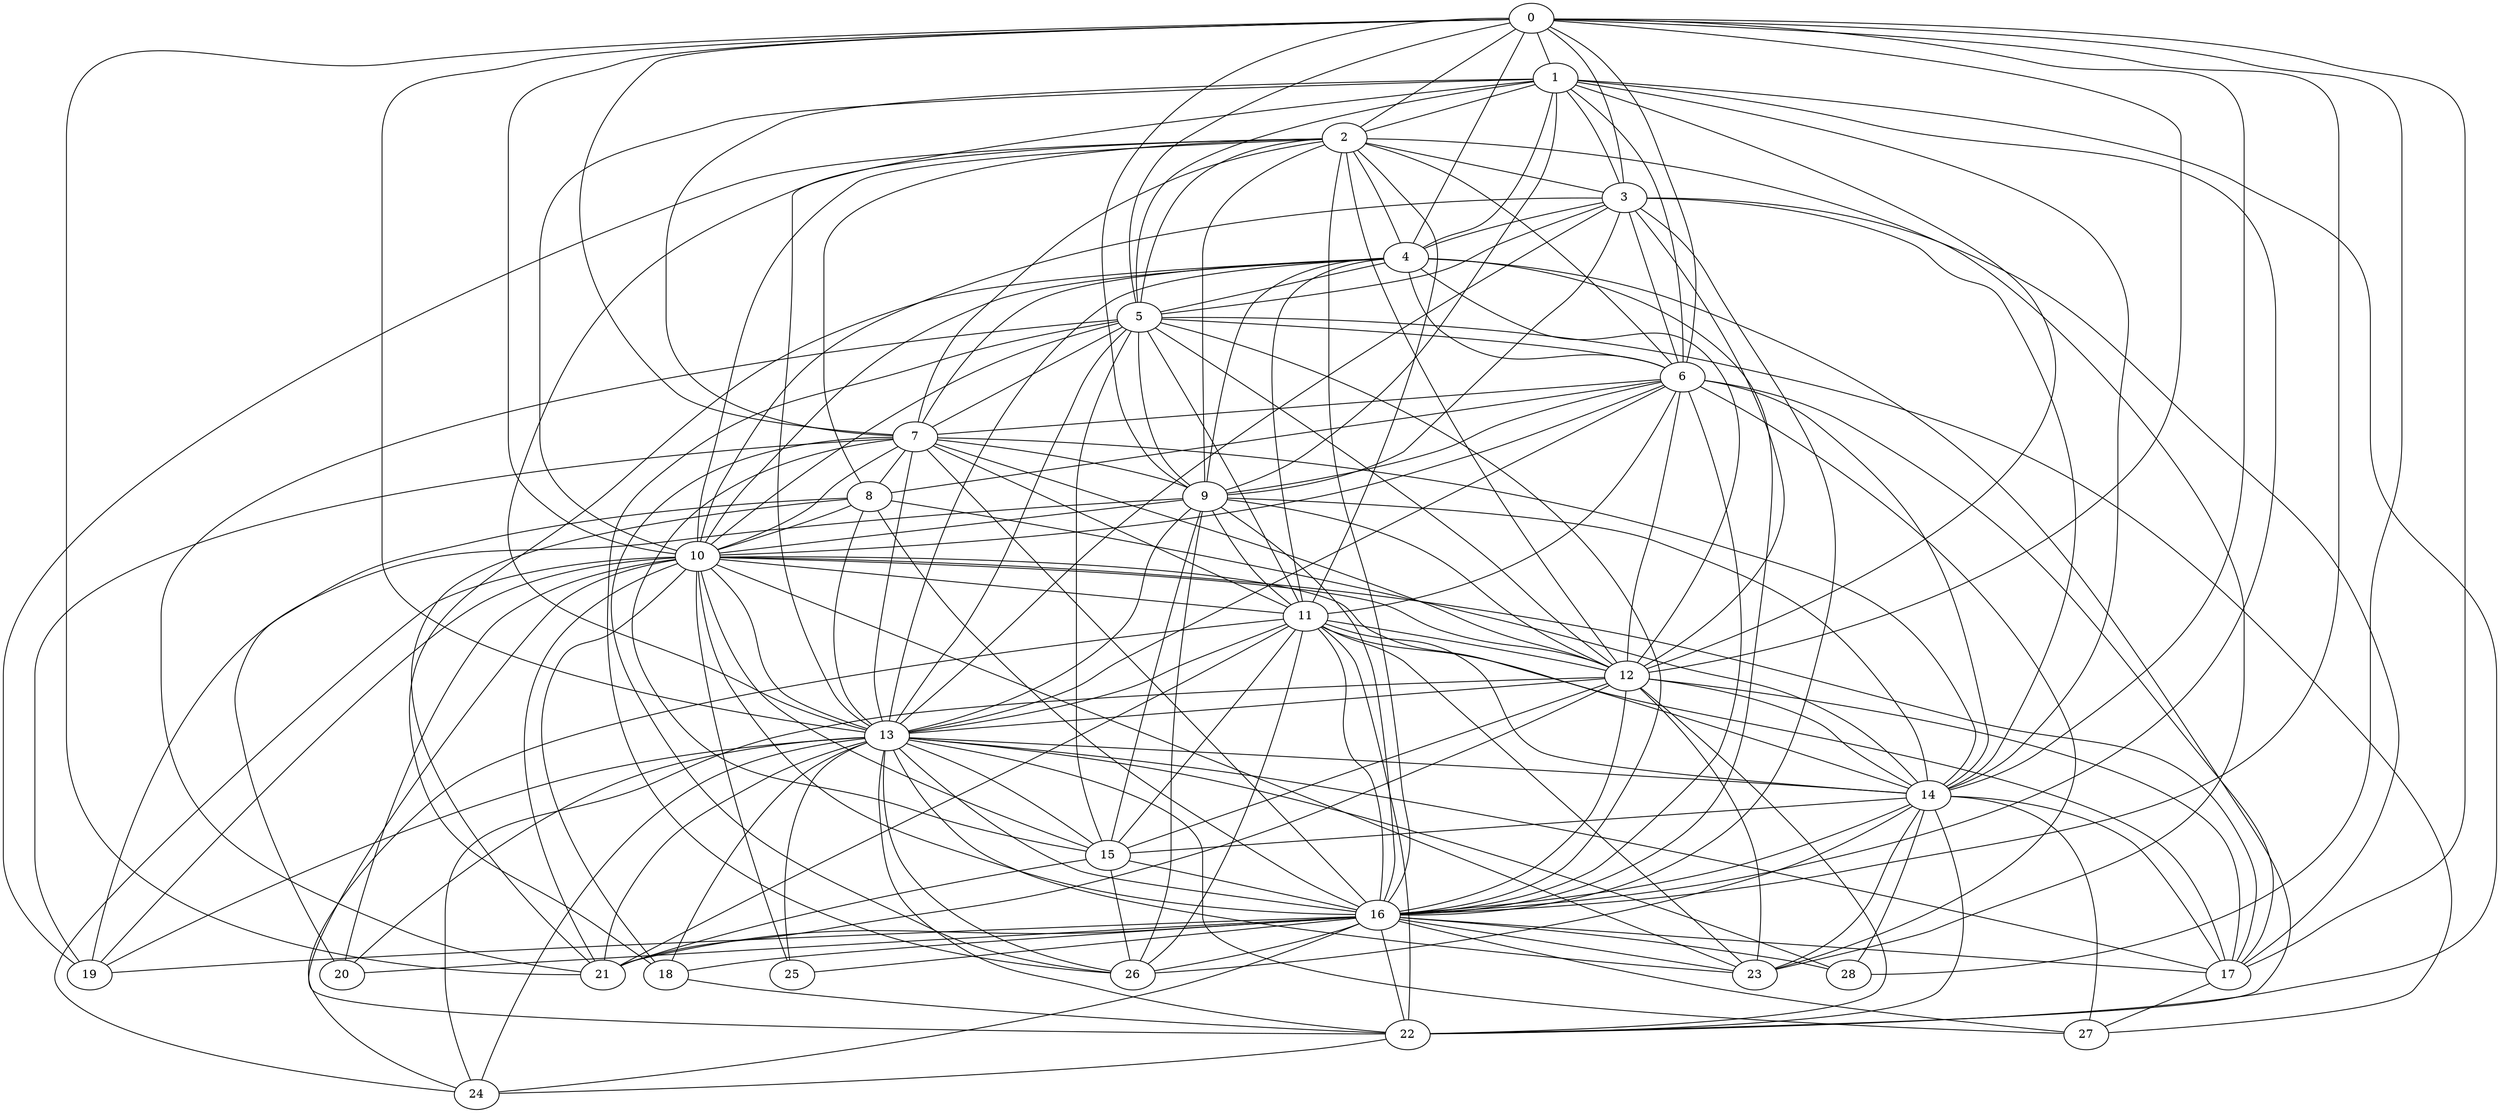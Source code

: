 graph G {
   8 -- 10
   8 -- 14
   8 -- 21
   8 -- 13
   8 -- 20
   8 -- 16
   0 -- 10
   0 -- 2
   0 -- 3
   0 -- 9
   0 -- 1
   0 -- 4
   0 -- 5
   0 -- 6
   0 -- 7
   0 -- 17
   0 -- 12
   0 -- 13
   0 -- 21
   0 -- 16
   0 -- 14
   0 -- 28
   1 -- 3
   1 -- 2
   1 -- 5
   1 -- 4
   1 -- 14
   1 -- 6
   1 -- 7
   1 -- 9
   1 -- 10
   1 -- 12
   1 -- 13
   1 -- 22
   1 -- 16
   2 -- 3
   2 -- 8
   2 -- 4
   2 -- 5
   2 -- 6
   2 -- 7
   2 -- 10
   2 -- 11
   2 -- 9
   2 -- 12
   2 -- 19
   2 -- 13
   2 -- 23
   2 -- 16
   3 -- 9
   3 -- 10
   3 -- 12
   3 -- 4
   3 -- 6
   3 -- 5
   3 -- 13
   3 -- 17
   3 -- 16
   3 -- 14
   4 -- 10
   4 -- 5
   4 -- 9
   4 -- 6
   4 -- 7
   4 -- 12
   4 -- 13
   4 -- 18
   4 -- 22
   4 -- 11
   4 -- 16
   5 -- 9
   5 -- 6
   5 -- 10
   5 -- 7
   5 -- 12
   5 -- 13
   5 -- 16
   5 -- 15
   5 -- 21
   5 -- 11
   5 -- 26
   5 -- 27
   6 -- 8
   6 -- 10
   6 -- 7
   6 -- 9
   6 -- 14
   6 -- 16
   6 -- 13
   6 -- 12
   6 -- 11
   6 -- 23
   6 -- 17
   7 -- 9
   7 -- 14
   7 -- 8
   7 -- 10
   7 -- 12
   7 -- 11
   7 -- 13
   7 -- 16
   7 -- 19
   7 -- 15
   7 -- 26
   9 -- 10
   9 -- 14
   9 -- 11
   9 -- 12
   9 -- 13
   9 -- 16
   9 -- 19
   9 -- 15
   9 -- 26
   10 -- 13
   10 -- 12
   10 -- 11
   10 -- 14
   10 -- 16
   10 -- 17
   10 -- 19
   10 -- 15
   10 -- 18
   10 -- 20
   10 -- 21
   10 -- 22
   10 -- 23
   10 -- 24
   10 -- 25
   11 -- 12
   11 -- 17
   11 -- 14
   11 -- 13
   11 -- 16
   11 -- 23
   11 -- 21
   11 -- 22
   11 -- 24
   11 -- 15
   11 -- 26
   12 -- 13
   12 -- 14
   12 -- 16
   12 -- 17
   12 -- 15
   12 -- 22
   12 -- 24
   12 -- 21
   12 -- 23
   13 -- 14
   13 -- 17
   13 -- 16
   13 -- 15
   13 -- 18
   13 -- 20
   13 -- 21
   13 -- 22
   13 -- 23
   13 -- 24
   13 -- 19
   13 -- 25
   13 -- 26
   13 -- 27
   13 -- 28
   14 -- 16
   14 -- 23
   14 -- 15
   14 -- 26
   14 -- 17
   14 -- 28
   14 -- 27
   14 -- 22
   15 -- 26
   15 -- 21
   15 -- 16
   16 -- 17
   16 -- 22
   16 -- 20
   16 -- 24
   16 -- 23
   16 -- 19
   16 -- 18
   16 -- 25
   16 -- 26
   16 -- 27
   16 -- 21
   16 -- 28
   17 -- 27
   18 -- 22
   22 -- 24
}
